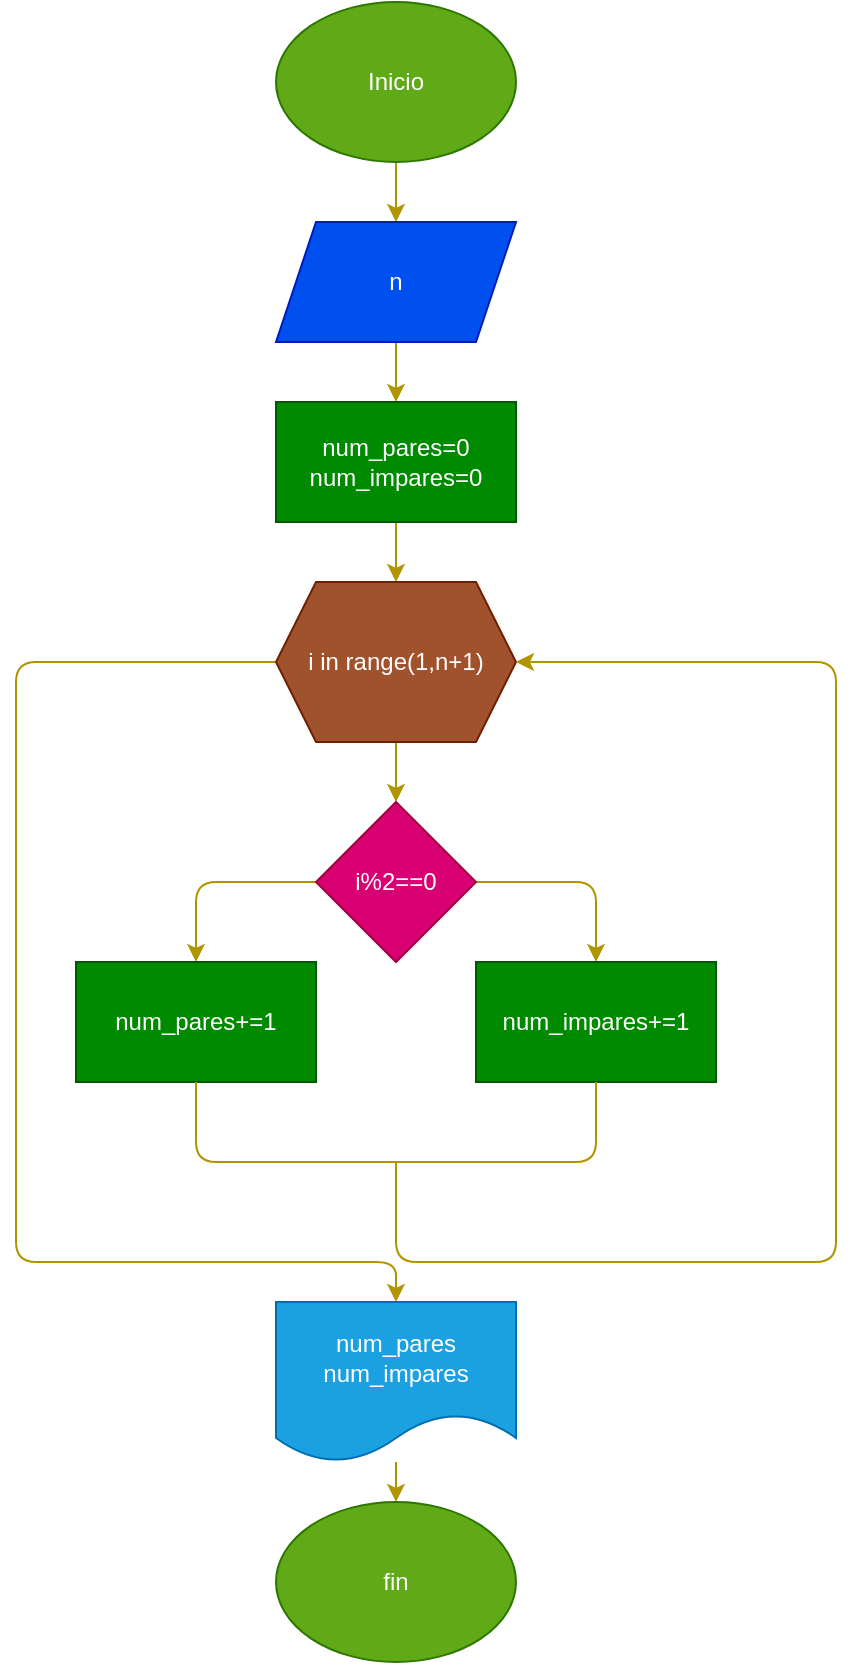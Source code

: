 <mxfile>
    <diagram id="AEuKTvQ1lsnknsTLJlIB" name="Página-1">
        <mxGraphModel dx="641" dy="472" grid="1" gridSize="10" guides="1" tooltips="1" connect="1" arrows="1" fold="1" page="1" pageScale="1" pageWidth="850" pageHeight="1100" math="0" shadow="0">
            <root>
                <mxCell id="0"/>
                <mxCell id="1" parent="0"/>
                <mxCell id="11" style="edgeStyle=none;html=1;exitX=0.5;exitY=1;exitDx=0;exitDy=0;entryX=0.5;entryY=0;entryDx=0;entryDy=0;fillColor=#e3c800;strokeColor=#B09500;" parent="1" source="2" target="3" edge="1">
                    <mxGeometry relative="1" as="geometry"/>
                </mxCell>
                <mxCell id="2" value="Inicio" style="ellipse;whiteSpace=wrap;html=1;fillColor=#60a917;fontColor=#ffffff;strokeColor=#2D7600;" parent="1" vertex="1">
                    <mxGeometry x="180" y="40" width="120" height="80" as="geometry"/>
                </mxCell>
                <mxCell id="12" style="edgeStyle=none;html=1;exitX=0.5;exitY=1;exitDx=0;exitDy=0;entryX=0.5;entryY=0;entryDx=0;entryDy=0;fillColor=#e3c800;strokeColor=#B09500;" parent="1" source="3" target="4" edge="1">
                    <mxGeometry relative="1" as="geometry"/>
                </mxCell>
                <mxCell id="3" value="n" style="shape=parallelogram;perimeter=parallelogramPerimeter;whiteSpace=wrap;html=1;fixedSize=1;fillColor=#0050ef;fontColor=#ffffff;strokeColor=#001DBC;" parent="1" vertex="1">
                    <mxGeometry x="180" y="150" width="120" height="60" as="geometry"/>
                </mxCell>
                <mxCell id="13" style="edgeStyle=none;html=1;exitX=0.5;exitY=1;exitDx=0;exitDy=0;entryX=0.5;entryY=0;entryDx=0;entryDy=0;fillColor=#e3c800;strokeColor=#B09500;" parent="1" source="4" target="5" edge="1">
                    <mxGeometry relative="1" as="geometry"/>
                </mxCell>
                <mxCell id="4" value="num_pares=0&lt;br&gt;num_impares=0" style="rounded=0;whiteSpace=wrap;html=1;fillColor=#008a00;fontColor=#ffffff;strokeColor=#005700;" parent="1" vertex="1">
                    <mxGeometry x="180" y="240" width="120" height="60" as="geometry"/>
                </mxCell>
                <mxCell id="14" style="edgeStyle=none;html=1;exitX=0.5;exitY=1;exitDx=0;exitDy=0;entryX=0.5;entryY=0;entryDx=0;entryDy=0;fillColor=#e3c800;strokeColor=#B09500;" parent="1" source="5" target="6" edge="1">
                    <mxGeometry relative="1" as="geometry"/>
                </mxCell>
                <mxCell id="19" style="edgeStyle=none;html=1;exitX=0;exitY=0.5;exitDx=0;exitDy=0;entryX=0.5;entryY=0;entryDx=0;entryDy=0;fillColor=#e3c800;strokeColor=#B09500;" parent="1" source="5" target="9" edge="1">
                    <mxGeometry relative="1" as="geometry">
                        <Array as="points">
                            <mxPoint x="50" y="370"/>
                            <mxPoint x="50" y="670"/>
                            <mxPoint x="240" y="670"/>
                        </Array>
                    </mxGeometry>
                </mxCell>
                <mxCell id="5" value="i in range(1,n+1)" style="shape=hexagon;perimeter=hexagonPerimeter2;whiteSpace=wrap;html=1;fixedSize=1;fillColor=#a0522d;fontColor=#ffffff;strokeColor=#6D1F00;" parent="1" vertex="1">
                    <mxGeometry x="180" y="330" width="120" height="80" as="geometry"/>
                </mxCell>
                <mxCell id="15" style="edgeStyle=none;html=1;exitX=1;exitY=0.5;exitDx=0;exitDy=0;entryX=0.5;entryY=0;entryDx=0;entryDy=0;fillColor=#e3c800;strokeColor=#B09500;" parent="1" source="6" target="7" edge="1">
                    <mxGeometry relative="1" as="geometry">
                        <Array as="points">
                            <mxPoint x="340" y="480"/>
                        </Array>
                    </mxGeometry>
                </mxCell>
                <mxCell id="16" style="edgeStyle=none;html=1;exitX=0;exitY=0.5;exitDx=0;exitDy=0;entryX=0.5;entryY=0;entryDx=0;entryDy=0;fillColor=#e3c800;strokeColor=#B09500;" parent="1" source="6" target="8" edge="1">
                    <mxGeometry relative="1" as="geometry">
                        <Array as="points">
                            <mxPoint x="140" y="480"/>
                        </Array>
                    </mxGeometry>
                </mxCell>
                <mxCell id="6" value="i%2==0" style="rhombus;whiteSpace=wrap;html=1;fillColor=#d80073;fontColor=#ffffff;strokeColor=#A50040;" parent="1" vertex="1">
                    <mxGeometry x="200" y="440" width="80" height="80" as="geometry"/>
                </mxCell>
                <mxCell id="7" value="num_impares+=1" style="rounded=0;whiteSpace=wrap;html=1;fillColor=#008a00;fontColor=#ffffff;strokeColor=#005700;" parent="1" vertex="1">
                    <mxGeometry x="280" y="520" width="120" height="60" as="geometry"/>
                </mxCell>
                <mxCell id="8" value="num_pares+=1" style="rounded=0;whiteSpace=wrap;html=1;fillColor=#008a00;fontColor=#ffffff;strokeColor=#005700;" parent="1" vertex="1">
                    <mxGeometry x="80" y="520" width="120" height="60" as="geometry"/>
                </mxCell>
                <mxCell id="20" style="edgeStyle=none;html=1;fillColor=#e3c800;strokeColor=#B09500;" parent="1" source="9" target="10" edge="1">
                    <mxGeometry relative="1" as="geometry"/>
                </mxCell>
                <mxCell id="9" value="num_pares&lt;br&gt;num_impares" style="shape=document;whiteSpace=wrap;html=1;boundedLbl=1;fillColor=#1ba1e2;fontColor=#ffffff;strokeColor=#006EAF;" parent="1" vertex="1">
                    <mxGeometry x="180" y="690" width="120" height="80" as="geometry"/>
                </mxCell>
                <mxCell id="10" value="fin" style="ellipse;whiteSpace=wrap;html=1;fillColor=#60a917;fontColor=#ffffff;strokeColor=#2D7600;" parent="1" vertex="1">
                    <mxGeometry x="180" y="790" width="120" height="80" as="geometry"/>
                </mxCell>
                <mxCell id="17" value="" style="endArrow=none;html=1;exitX=0.5;exitY=1;exitDx=0;exitDy=0;entryX=0.5;entryY=1;entryDx=0;entryDy=0;fillColor=#e3c800;strokeColor=#B09500;" parent="1" source="8" target="7" edge="1">
                    <mxGeometry width="50" height="50" relative="1" as="geometry">
                        <mxPoint x="430" y="570" as="sourcePoint"/>
                        <mxPoint x="480" y="520" as="targetPoint"/>
                        <Array as="points">
                            <mxPoint x="140" y="620"/>
                            <mxPoint x="340" y="620"/>
                        </Array>
                    </mxGeometry>
                </mxCell>
                <mxCell id="18" value="" style="endArrow=classic;html=1;entryX=1;entryY=0.5;entryDx=0;entryDy=0;fillColor=#e3c800;strokeColor=#B09500;" parent="1" target="5" edge="1">
                    <mxGeometry width="50" height="50" relative="1" as="geometry">
                        <mxPoint x="240" y="620" as="sourcePoint"/>
                        <mxPoint x="480" y="620" as="targetPoint"/>
                        <Array as="points">
                            <mxPoint x="240" y="670"/>
                            <mxPoint x="460" y="670"/>
                            <mxPoint x="460" y="370"/>
                        </Array>
                    </mxGeometry>
                </mxCell>
            </root>
        </mxGraphModel>
    </diagram>
</mxfile>